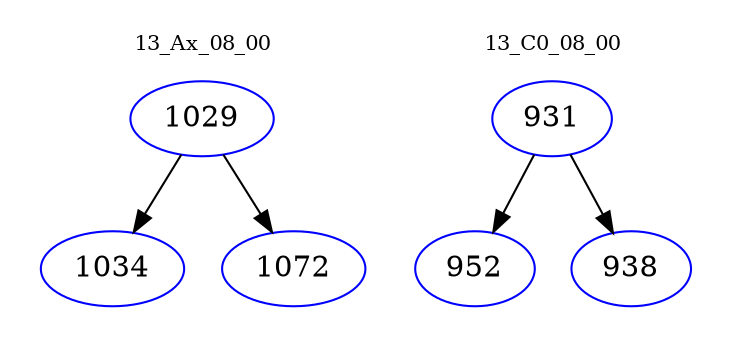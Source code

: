 digraph{
subgraph cluster_0 {
color = white
label = "13_Ax_08_00";
fontsize=10;
T0_1029 [label="1029", color="blue"]
T0_1029 -> T0_1034 [color="black"]
T0_1034 [label="1034", color="blue"]
T0_1029 -> T0_1072 [color="black"]
T0_1072 [label="1072", color="blue"]
}
subgraph cluster_1 {
color = white
label = "13_C0_08_00";
fontsize=10;
T1_931 [label="931", color="blue"]
T1_931 -> T1_952 [color="black"]
T1_952 [label="952", color="blue"]
T1_931 -> T1_938 [color="black"]
T1_938 [label="938", color="blue"]
}
}
